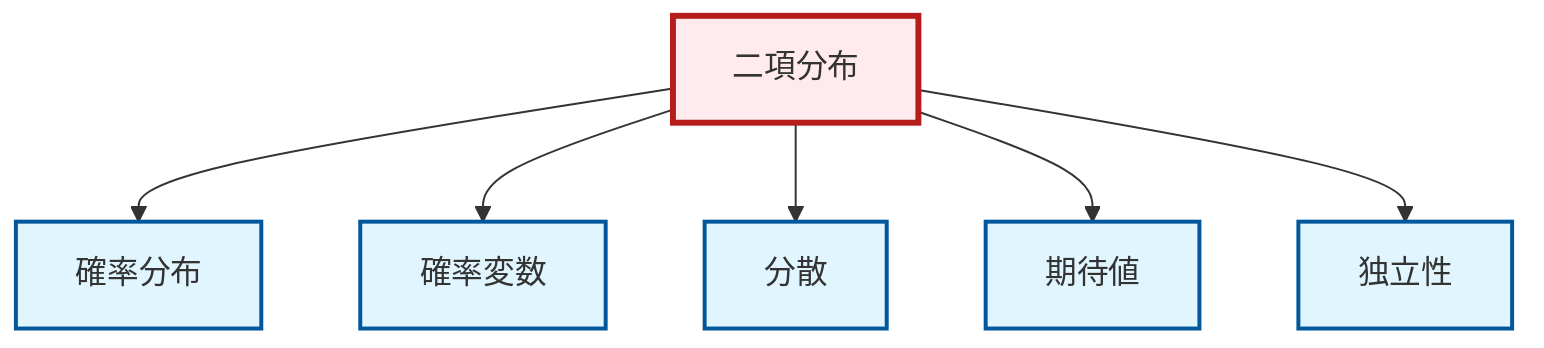 graph TD
    classDef definition fill:#e1f5fe,stroke:#01579b,stroke-width:2px
    classDef theorem fill:#f3e5f5,stroke:#4a148c,stroke-width:2px
    classDef axiom fill:#fff3e0,stroke:#e65100,stroke-width:2px
    classDef example fill:#e8f5e9,stroke:#1b5e20,stroke-width:2px
    classDef current fill:#ffebee,stroke:#b71c1c,stroke-width:3px
    def-independence["独立性"]:::definition
    def-random-variable["確率変数"]:::definition
    def-variance["分散"]:::definition
    def-expectation["期待値"]:::definition
    def-binomial-distribution["二項分布"]:::definition
    def-probability-distribution["確率分布"]:::definition
    def-binomial-distribution --> def-probability-distribution
    def-binomial-distribution --> def-random-variable
    def-binomial-distribution --> def-variance
    def-binomial-distribution --> def-expectation
    def-binomial-distribution --> def-independence
    class def-binomial-distribution current